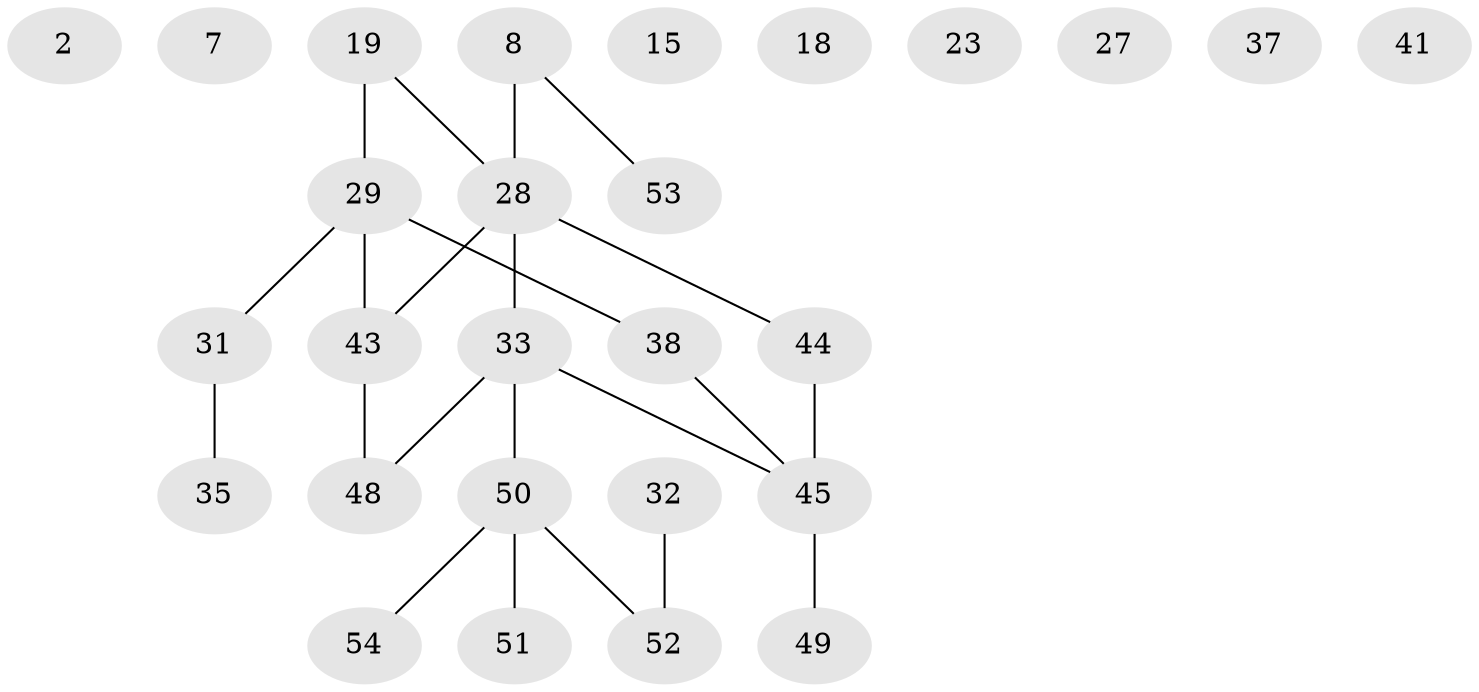 // original degree distribution, {2: 0.2222222222222222, 0: 0.12962962962962962, 3: 0.2222222222222222, 1: 0.2962962962962963, 4: 0.05555555555555555, 5: 0.07407407407407407}
// Generated by graph-tools (version 1.1) at 2025/39/03/09/25 04:39:45]
// undirected, 27 vertices, 22 edges
graph export_dot {
graph [start="1"]
  node [color=gray90,style=filled];
  2;
  7;
  8;
  15 [super="+12"];
  18;
  19;
  23;
  27;
  28 [super="+10"];
  29;
  31 [super="+17"];
  32;
  33 [super="+9"];
  35 [super="+13"];
  37;
  38 [super="+3+16"];
  41;
  43 [super="+25+34+39"];
  44 [super="+5+20"];
  45 [super="+42+21+14"];
  48;
  49 [super="+24"];
  50 [super="+40+46+47"];
  51 [super="+22"];
  52;
  53;
  54;
  8 -- 28 [weight=2];
  8 -- 53;
  19 -- 29;
  19 -- 28;
  28 -- 33 [weight=3];
  28 -- 43;
  28 -- 44;
  29 -- 31 [weight=2];
  29 -- 43;
  29 -- 38;
  31 -- 35;
  32 -- 52;
  33 -- 45;
  33 -- 48 [weight=2];
  33 -- 50;
  38 -- 45;
  43 -- 48;
  44 -- 45;
  45 -- 49;
  50 -- 51;
  50 -- 52;
  50 -- 54;
}
